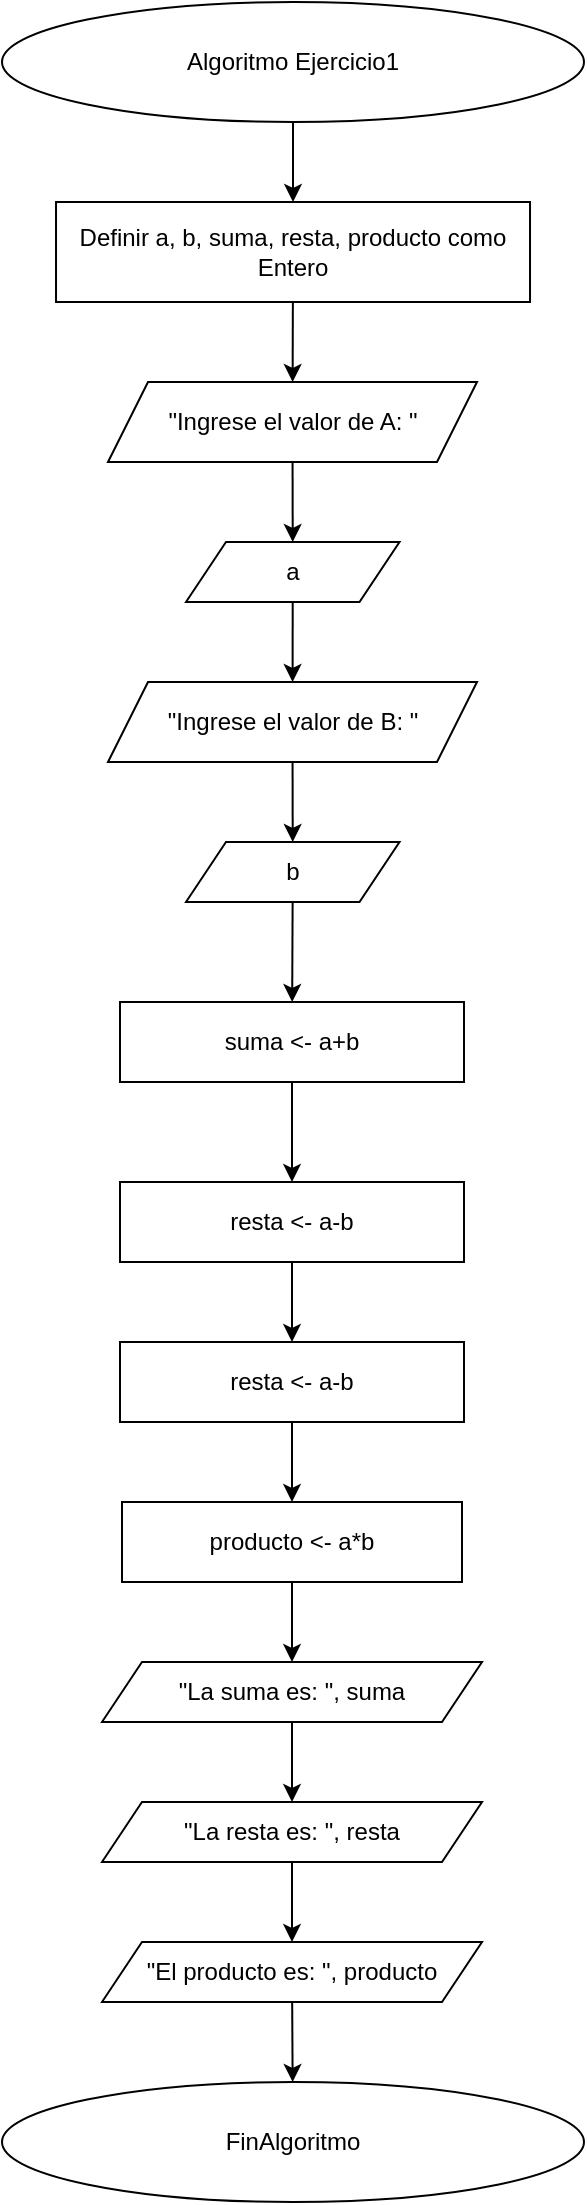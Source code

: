 <mxfile>
    <diagram id="uEs5NL74twSL2Y8hpScf" name="Page-1">
        <mxGraphModel dx="371" dy="779" grid="1" gridSize="10" guides="1" tooltips="1" connect="1" arrows="1" fold="1" page="1" pageScale="1" pageWidth="850" pageHeight="1100" math="0" shadow="0">
            <root>
                <mxCell id="0"/>
                <mxCell id="1" parent="0"/>
                <mxCell id="4" value="" style="edgeStyle=none;html=1;" parent="1" source="2" target="3" edge="1">
                    <mxGeometry relative="1" as="geometry"/>
                </mxCell>
                <mxCell id="2" value="Algoritmo Ejercicio1" style="ellipse;whiteSpace=wrap;html=1;" parent="1" vertex="1">
                    <mxGeometry x="280" y="20" width="291" height="60" as="geometry"/>
                </mxCell>
                <mxCell id="6" value="" style="edgeStyle=none;html=1;" parent="1" source="3" target="5" edge="1">
                    <mxGeometry relative="1" as="geometry"/>
                </mxCell>
                <mxCell id="3" value="Definir a, b, suma, resta, producto como Entero" style="whiteSpace=wrap;html=1;" parent="1" vertex="1">
                    <mxGeometry x="307.01" y="120" width="237" height="50" as="geometry"/>
                </mxCell>
                <mxCell id="10" value="" style="edgeStyle=none;html=1;" parent="1" source="5" target="9" edge="1">
                    <mxGeometry relative="1" as="geometry"/>
                </mxCell>
                <mxCell id="5" value="&quot;Ingrese el valor de A: &quot;" style="shape=parallelogram;perimeter=parallelogramPerimeter;whiteSpace=wrap;html=1;fixedSize=1;" parent="1" vertex="1">
                    <mxGeometry x="333" y="210" width="184.5" height="40" as="geometry"/>
                </mxCell>
                <mxCell id="12" value="" style="edgeStyle=none;html=1;" parent="1" source="9" target="11" edge="1">
                    <mxGeometry relative="1" as="geometry"/>
                </mxCell>
                <mxCell id="9" value="a" style="shape=parallelogram;perimeter=parallelogramPerimeter;whiteSpace=wrap;html=1;fixedSize=1;" parent="1" vertex="1">
                    <mxGeometry x="372" y="290" width="106.75" height="30" as="geometry"/>
                </mxCell>
                <mxCell id="14" value="" style="edgeStyle=none;html=1;" parent="1" source="11" target="13" edge="1">
                    <mxGeometry relative="1" as="geometry"/>
                </mxCell>
                <mxCell id="11" value="&quot;Ingrese el valor de B: &quot;" style="shape=parallelogram;perimeter=parallelogramPerimeter;whiteSpace=wrap;html=1;fixedSize=1;" parent="1" vertex="1">
                    <mxGeometry x="333" y="360" width="184.5" height="40" as="geometry"/>
                </mxCell>
                <mxCell id="16" value="" style="edgeStyle=none;html=1;" parent="1" source="13" target="15" edge="1">
                    <mxGeometry relative="1" as="geometry"/>
                </mxCell>
                <mxCell id="13" value="b" style="shape=parallelogram;perimeter=parallelogramPerimeter;whiteSpace=wrap;html=1;fixedSize=1;" parent="1" vertex="1">
                    <mxGeometry x="372" y="440" width="106.75" height="30" as="geometry"/>
                </mxCell>
                <mxCell id="28" value="" style="edgeStyle=none;html=1;" parent="1" source="15" target="21" edge="1">
                    <mxGeometry relative="1" as="geometry"/>
                </mxCell>
                <mxCell id="15" value="suma &amp;lt;- a+b" style="whiteSpace=wrap;html=1;" parent="1" vertex="1">
                    <mxGeometry x="339" y="520" width="172" height="40" as="geometry"/>
                </mxCell>
                <mxCell id="23" value="" style="edgeStyle=none;html=1;" parent="1" source="21" target="22" edge="1">
                    <mxGeometry relative="1" as="geometry"/>
                </mxCell>
                <mxCell id="21" value="resta &amp;lt;- a-b" style="whiteSpace=wrap;html=1;" parent="1" vertex="1">
                    <mxGeometry x="339" y="610" width="172" height="40" as="geometry"/>
                </mxCell>
                <mxCell id="25" value="" style="edgeStyle=none;html=1;" parent="1" source="22" target="24" edge="1">
                    <mxGeometry relative="1" as="geometry"/>
                </mxCell>
                <mxCell id="22" value="resta &amp;lt;- a-b" style="whiteSpace=wrap;html=1;" parent="1" vertex="1">
                    <mxGeometry x="339" y="690" width="172" height="40" as="geometry"/>
                </mxCell>
                <mxCell id="30" value="" style="edgeStyle=none;html=1;" parent="1" source="24" target="29" edge="1">
                    <mxGeometry relative="1" as="geometry"/>
                </mxCell>
                <mxCell id="24" value="producto &amp;lt;- a*b" style="whiteSpace=wrap;html=1;" parent="1" vertex="1">
                    <mxGeometry x="340" y="770" width="170" height="40" as="geometry"/>
                </mxCell>
                <mxCell id="32" value="" style="edgeStyle=none;html=1;" parent="1" source="29" target="31" edge="1">
                    <mxGeometry relative="1" as="geometry"/>
                </mxCell>
                <mxCell id="29" value="&quot;La suma es: &quot;, suma" style="shape=parallelogram;perimeter=parallelogramPerimeter;whiteSpace=wrap;html=1;fixedSize=1;" parent="1" vertex="1">
                    <mxGeometry x="330" y="850" width="190" height="30" as="geometry"/>
                </mxCell>
                <mxCell id="34" value="" style="edgeStyle=none;html=1;" parent="1" source="31" target="33" edge="1">
                    <mxGeometry relative="1" as="geometry"/>
                </mxCell>
                <mxCell id="31" value="&quot;La resta es: &quot;, resta" style="shape=parallelogram;perimeter=parallelogramPerimeter;whiteSpace=wrap;html=1;fixedSize=1;" parent="1" vertex="1">
                    <mxGeometry x="330" y="920" width="190" height="30" as="geometry"/>
                </mxCell>
                <mxCell id="36" value="" style="edgeStyle=none;html=1;" parent="1" source="33" target="35" edge="1">
                    <mxGeometry relative="1" as="geometry"/>
                </mxCell>
                <mxCell id="33" value="&quot;El producto es: &quot;, producto" style="shape=parallelogram;perimeter=parallelogramPerimeter;whiteSpace=wrap;html=1;fixedSize=1;" parent="1" vertex="1">
                    <mxGeometry x="330" y="990" width="190" height="30" as="geometry"/>
                </mxCell>
                <mxCell id="35" value="FinAlgoritmo" style="ellipse;whiteSpace=wrap;html=1;" parent="1" vertex="1">
                    <mxGeometry x="280" y="1060" width="291" height="60" as="geometry"/>
                </mxCell>
            </root>
        </mxGraphModel>
    </diagram>
</mxfile>